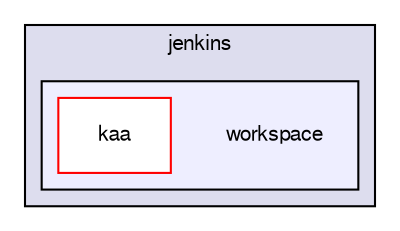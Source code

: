 digraph "/var/lib/jenkins/workspace" {
  bgcolor=transparent;
  compound=true
  node [ fontsize="10", fontname="FreeSans"];
  edge [ labelfontsize="10", labelfontname="FreeSans"];
  subgraph clusterdir_fee575f580404996843cf55d4a8a21d6 {
    graph [ bgcolor="#ddddee", pencolor="black", label="jenkins" fontname="FreeSans", fontsize="10", URL="dir_fee575f580404996843cf55d4a8a21d6.html"]
  subgraph clusterdir_1dcd01091481739a08e0557cc0b23ccc {
    graph [ bgcolor="#eeeeff", pencolor="black", label="" URL="dir_1dcd01091481739a08e0557cc0b23ccc.html"];
    dir_1dcd01091481739a08e0557cc0b23ccc [shape=plaintext label="workspace"];
    dir_ce5d9cec498ae891b1d67368232ddc25 [shape=box label="kaa" color="red" fillcolor="white" style="filled" URL="dir_ce5d9cec498ae891b1d67368232ddc25.html"];
  }
  }
}
